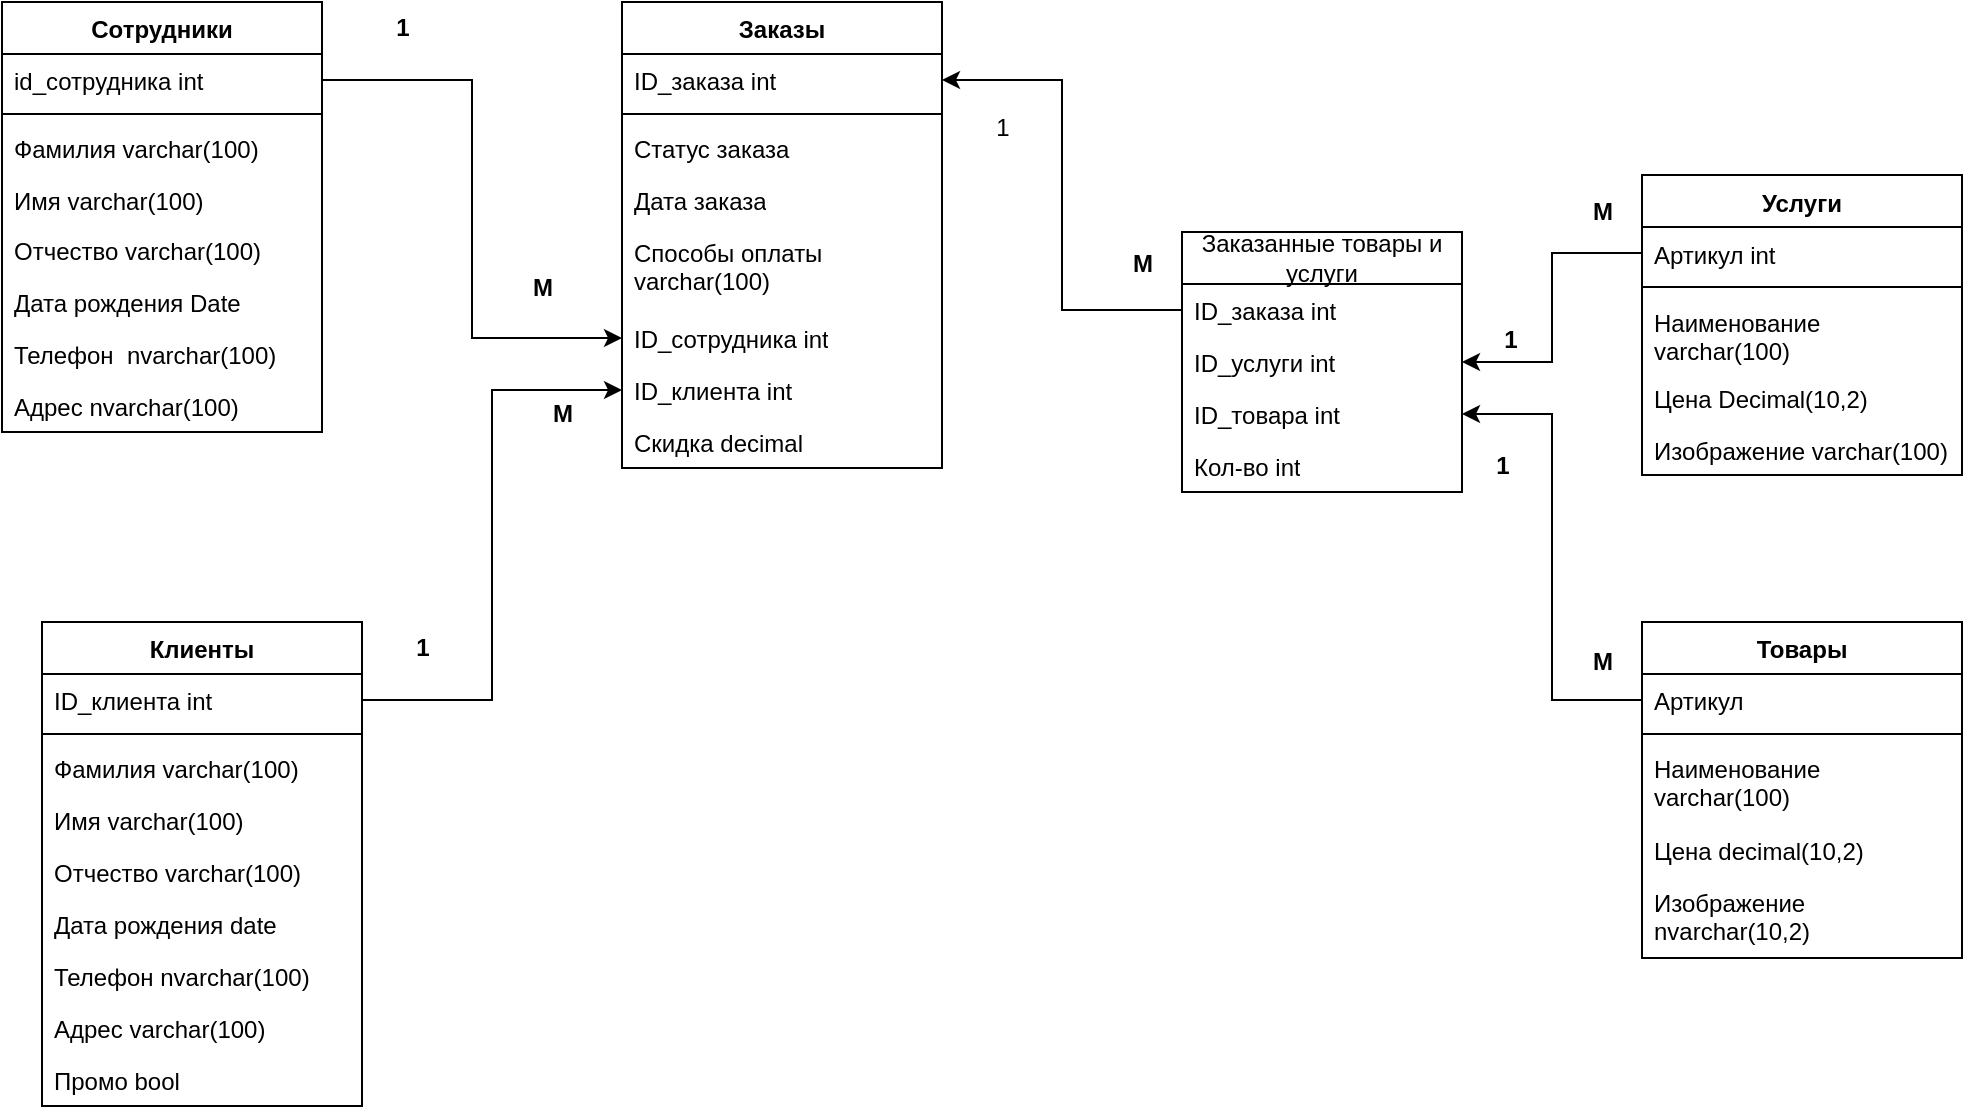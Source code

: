 <mxfile version="26.1.0">
  <diagram name="Страница — 1" id="7B22u_4iDwTozTDMhRsz">
    <mxGraphModel dx="2261" dy="874" grid="1" gridSize="10" guides="1" tooltips="1" connect="1" arrows="1" fold="1" page="1" pageScale="1" pageWidth="827" pageHeight="1169" math="0" shadow="0">
      <root>
        <mxCell id="0" />
        <mxCell id="1" parent="0" />
        <mxCell id="Y850txmaRwRxO48aSvI7-1" value="Заказы" style="swimlane;fontStyle=1;align=center;verticalAlign=top;childLayout=stackLayout;horizontal=1;startSize=26;horizontalStack=0;resizeParent=1;resizeParentMax=0;resizeLast=0;collapsible=1;marginBottom=0;whiteSpace=wrap;html=1;" vertex="1" parent="1">
          <mxGeometry x="-70" y="50" width="160" height="233" as="geometry" />
        </mxCell>
        <mxCell id="Y850txmaRwRxO48aSvI7-2" value="ID_заказа int" style="text;strokeColor=none;fillColor=none;align=left;verticalAlign=top;spacingLeft=4;spacingRight=4;overflow=hidden;rotatable=0;points=[[0,0.5],[1,0.5]];portConstraint=eastwest;whiteSpace=wrap;html=1;" vertex="1" parent="Y850txmaRwRxO48aSvI7-1">
          <mxGeometry y="26" width="160" height="26" as="geometry" />
        </mxCell>
        <mxCell id="Y850txmaRwRxO48aSvI7-3" value="" style="line;strokeWidth=1;fillColor=none;align=left;verticalAlign=middle;spacingTop=-1;spacingLeft=3;spacingRight=3;rotatable=0;labelPosition=right;points=[];portConstraint=eastwest;strokeColor=inherit;" vertex="1" parent="Y850txmaRwRxO48aSvI7-1">
          <mxGeometry y="52" width="160" height="8" as="geometry" />
        </mxCell>
        <mxCell id="Y850txmaRwRxO48aSvI7-35" value="Статус заказа&amp;nbsp;" style="text;strokeColor=none;fillColor=none;align=left;verticalAlign=top;spacingLeft=4;spacingRight=4;overflow=hidden;rotatable=0;points=[[0,0.5],[1,0.5]];portConstraint=eastwest;whiteSpace=wrap;html=1;" vertex="1" parent="Y850txmaRwRxO48aSvI7-1">
          <mxGeometry y="60" width="160" height="26" as="geometry" />
        </mxCell>
        <mxCell id="Y850txmaRwRxO48aSvI7-13" value="Дата заказа" style="text;strokeColor=none;fillColor=none;align=left;verticalAlign=top;spacingLeft=4;spacingRight=4;overflow=hidden;rotatable=0;points=[[0,0.5],[1,0.5]];portConstraint=eastwest;whiteSpace=wrap;html=1;" vertex="1" parent="Y850txmaRwRxO48aSvI7-1">
          <mxGeometry y="86" width="160" height="26" as="geometry" />
        </mxCell>
        <mxCell id="Y850txmaRwRxO48aSvI7-14" value="Способы оплаты varchar(100)" style="text;strokeColor=none;fillColor=none;align=left;verticalAlign=top;spacingLeft=4;spacingRight=4;overflow=hidden;rotatable=0;points=[[0,0.5],[1,0.5]];portConstraint=eastwest;whiteSpace=wrap;html=1;" vertex="1" parent="Y850txmaRwRxO48aSvI7-1">
          <mxGeometry y="112" width="160" height="43" as="geometry" />
        </mxCell>
        <mxCell id="Y850txmaRwRxO48aSvI7-15" value="ID_сотрудника int" style="text;strokeColor=none;fillColor=none;align=left;verticalAlign=top;spacingLeft=4;spacingRight=4;overflow=hidden;rotatable=0;points=[[0,0.5],[1,0.5]];portConstraint=eastwest;whiteSpace=wrap;html=1;" vertex="1" parent="Y850txmaRwRxO48aSvI7-1">
          <mxGeometry y="155" width="160" height="26" as="geometry" />
        </mxCell>
        <mxCell id="Y850txmaRwRxO48aSvI7-17" value="ID_клиента int" style="text;strokeColor=none;fillColor=none;align=left;verticalAlign=top;spacingLeft=4;spacingRight=4;overflow=hidden;rotatable=0;points=[[0,0.5],[1,0.5]];portConstraint=eastwest;whiteSpace=wrap;html=1;" vertex="1" parent="Y850txmaRwRxO48aSvI7-1">
          <mxGeometry y="181" width="160" height="26" as="geometry" />
        </mxCell>
        <mxCell id="Y850txmaRwRxO48aSvI7-48" value="Скидка decimal" style="text;strokeColor=none;fillColor=none;align=left;verticalAlign=top;spacingLeft=4;spacingRight=4;overflow=hidden;rotatable=0;points=[[0,0.5],[1,0.5]];portConstraint=eastwest;whiteSpace=wrap;html=1;" vertex="1" parent="Y850txmaRwRxO48aSvI7-1">
          <mxGeometry y="207" width="160" height="26" as="geometry" />
        </mxCell>
        <mxCell id="Y850txmaRwRxO48aSvI7-5" value="Товары" style="swimlane;fontStyle=1;align=center;verticalAlign=top;childLayout=stackLayout;horizontal=1;startSize=26;horizontalStack=0;resizeParent=1;resizeParentMax=0;resizeLast=0;collapsible=1;marginBottom=0;whiteSpace=wrap;html=1;" vertex="1" parent="1">
          <mxGeometry x="440" y="360" width="160" height="168" as="geometry" />
        </mxCell>
        <mxCell id="Y850txmaRwRxO48aSvI7-6" value="Артикул" style="text;strokeColor=none;fillColor=none;align=left;verticalAlign=top;spacingLeft=4;spacingRight=4;overflow=hidden;rotatable=0;points=[[0,0.5],[1,0.5]];portConstraint=eastwest;whiteSpace=wrap;html=1;" vertex="1" parent="Y850txmaRwRxO48aSvI7-5">
          <mxGeometry y="26" width="160" height="26" as="geometry" />
        </mxCell>
        <mxCell id="Y850txmaRwRxO48aSvI7-7" value="" style="line;strokeWidth=1;fillColor=none;align=left;verticalAlign=middle;spacingTop=-1;spacingLeft=3;spacingRight=3;rotatable=0;labelPosition=right;points=[];portConstraint=eastwest;strokeColor=inherit;" vertex="1" parent="Y850txmaRwRxO48aSvI7-5">
          <mxGeometry y="52" width="160" height="8" as="geometry" />
        </mxCell>
        <mxCell id="Y850txmaRwRxO48aSvI7-8" value="Наименование varchar(100)" style="text;strokeColor=none;fillColor=none;align=left;verticalAlign=top;spacingLeft=4;spacingRight=4;overflow=hidden;rotatable=0;points=[[0,0.5],[1,0.5]];portConstraint=eastwest;whiteSpace=wrap;html=1;" vertex="1" parent="Y850txmaRwRxO48aSvI7-5">
          <mxGeometry y="60" width="160" height="41" as="geometry" />
        </mxCell>
        <mxCell id="Y850txmaRwRxO48aSvI7-19" value="Цена decimal(10,2)" style="text;strokeColor=none;fillColor=none;align=left;verticalAlign=top;spacingLeft=4;spacingRight=4;overflow=hidden;rotatable=0;points=[[0,0.5],[1,0.5]];portConstraint=eastwest;whiteSpace=wrap;html=1;" vertex="1" parent="Y850txmaRwRxO48aSvI7-5">
          <mxGeometry y="101" width="160" height="26" as="geometry" />
        </mxCell>
        <mxCell id="Y850txmaRwRxO48aSvI7-20" value="Изображение nvarchar(10,2)" style="text;strokeColor=none;fillColor=none;align=left;verticalAlign=top;spacingLeft=4;spacingRight=4;overflow=hidden;rotatable=0;points=[[0,0.5],[1,0.5]];portConstraint=eastwest;whiteSpace=wrap;html=1;" vertex="1" parent="Y850txmaRwRxO48aSvI7-5">
          <mxGeometry y="127" width="160" height="41" as="geometry" />
        </mxCell>
        <mxCell id="Y850txmaRwRxO48aSvI7-36" value="Услуги" style="swimlane;fontStyle=1;align=center;verticalAlign=top;childLayout=stackLayout;horizontal=1;startSize=26;horizontalStack=0;resizeParent=1;resizeParentMax=0;resizeLast=0;collapsible=1;marginBottom=0;whiteSpace=wrap;html=1;" vertex="1" parent="1">
          <mxGeometry x="440" y="136.5" width="160" height="150" as="geometry" />
        </mxCell>
        <mxCell id="Y850txmaRwRxO48aSvI7-37" value="Артикул int" style="text;strokeColor=none;fillColor=none;align=left;verticalAlign=top;spacingLeft=4;spacingRight=4;overflow=hidden;rotatable=0;points=[[0,0.5],[1,0.5]];portConstraint=eastwest;whiteSpace=wrap;html=1;" vertex="1" parent="Y850txmaRwRxO48aSvI7-36">
          <mxGeometry y="26" width="160" height="26" as="geometry" />
        </mxCell>
        <mxCell id="Y850txmaRwRxO48aSvI7-38" value="" style="line;strokeWidth=1;fillColor=none;align=left;verticalAlign=middle;spacingTop=-1;spacingLeft=3;spacingRight=3;rotatable=0;labelPosition=right;points=[];portConstraint=eastwest;strokeColor=inherit;" vertex="1" parent="Y850txmaRwRxO48aSvI7-36">
          <mxGeometry y="52" width="160" height="8" as="geometry" />
        </mxCell>
        <mxCell id="Y850txmaRwRxO48aSvI7-39" value="Наименование varchar(100)" style="text;strokeColor=none;fillColor=none;align=left;verticalAlign=top;spacingLeft=4;spacingRight=4;overflow=hidden;rotatable=0;points=[[0,0.5],[1,0.5]];portConstraint=eastwest;whiteSpace=wrap;html=1;" vertex="1" parent="Y850txmaRwRxO48aSvI7-36">
          <mxGeometry y="60" width="160" height="38" as="geometry" />
        </mxCell>
        <mxCell id="Y850txmaRwRxO48aSvI7-40" value="Цена Decimal(10,2)" style="text;strokeColor=none;fillColor=none;align=left;verticalAlign=top;spacingLeft=4;spacingRight=4;overflow=hidden;rotatable=0;points=[[0,0.5],[1,0.5]];portConstraint=eastwest;whiteSpace=wrap;html=1;" vertex="1" parent="Y850txmaRwRxO48aSvI7-36">
          <mxGeometry y="98" width="160" height="26" as="geometry" />
        </mxCell>
        <mxCell id="Y850txmaRwRxO48aSvI7-41" value="Изображение varchar(100)" style="text;strokeColor=none;fillColor=none;align=left;verticalAlign=top;spacingLeft=4;spacingRight=4;overflow=hidden;rotatable=0;points=[[0,0.5],[1,0.5]];portConstraint=eastwest;whiteSpace=wrap;html=1;" vertex="1" parent="Y850txmaRwRxO48aSvI7-36">
          <mxGeometry y="124" width="160" height="26" as="geometry" />
        </mxCell>
        <mxCell id="Y850txmaRwRxO48aSvI7-9" value="Сотрудники" style="swimlane;fontStyle=1;align=center;verticalAlign=top;childLayout=stackLayout;horizontal=1;startSize=26;horizontalStack=0;resizeParent=1;resizeParentMax=0;resizeLast=0;collapsible=1;marginBottom=0;whiteSpace=wrap;html=1;" vertex="1" parent="1">
          <mxGeometry x="-380" y="50" width="160" height="215" as="geometry" />
        </mxCell>
        <mxCell id="Y850txmaRwRxO48aSvI7-10" value="id_сотрудника int" style="text;strokeColor=none;fillColor=none;align=left;verticalAlign=top;spacingLeft=4;spacingRight=4;overflow=hidden;rotatable=0;points=[[0,0.5],[1,0.5]];portConstraint=eastwest;whiteSpace=wrap;html=1;" vertex="1" parent="Y850txmaRwRxO48aSvI7-9">
          <mxGeometry y="26" width="160" height="26" as="geometry" />
        </mxCell>
        <mxCell id="Y850txmaRwRxO48aSvI7-11" value="" style="line;strokeWidth=1;fillColor=none;align=left;verticalAlign=middle;spacingTop=-1;spacingLeft=3;spacingRight=3;rotatable=0;labelPosition=right;points=[];portConstraint=eastwest;strokeColor=inherit;" vertex="1" parent="Y850txmaRwRxO48aSvI7-9">
          <mxGeometry y="52" width="160" height="8" as="geometry" />
        </mxCell>
        <mxCell id="Y850txmaRwRxO48aSvI7-12" value="Фамилия varchar(100)" style="text;strokeColor=none;fillColor=none;align=left;verticalAlign=top;spacingLeft=4;spacingRight=4;overflow=hidden;rotatable=0;points=[[0,0.5],[1,0.5]];portConstraint=eastwest;whiteSpace=wrap;html=1;" vertex="1" parent="Y850txmaRwRxO48aSvI7-9">
          <mxGeometry y="60" width="160" height="26" as="geometry" />
        </mxCell>
        <mxCell id="Y850txmaRwRxO48aSvI7-33" value="Имя varchar(100)" style="text;strokeColor=none;fillColor=none;align=left;verticalAlign=top;spacingLeft=4;spacingRight=4;overflow=hidden;rotatable=0;points=[[0,0.5],[1,0.5]];portConstraint=eastwest;whiteSpace=wrap;html=1;" vertex="1" parent="Y850txmaRwRxO48aSvI7-9">
          <mxGeometry y="86" width="160" height="25" as="geometry" />
        </mxCell>
        <mxCell id="Y850txmaRwRxO48aSvI7-34" value="Отчество varchar(100)" style="text;strokeColor=none;fillColor=none;align=left;verticalAlign=top;spacingLeft=4;spacingRight=4;overflow=hidden;rotatable=0;points=[[0,0.5],[1,0.5]];portConstraint=eastwest;whiteSpace=wrap;html=1;" vertex="1" parent="Y850txmaRwRxO48aSvI7-9">
          <mxGeometry y="111" width="160" height="26" as="geometry" />
        </mxCell>
        <mxCell id="Y850txmaRwRxO48aSvI7-21" value="Дата рождения Date" style="text;strokeColor=none;fillColor=none;align=left;verticalAlign=top;spacingLeft=4;spacingRight=4;overflow=hidden;rotatable=0;points=[[0,0.5],[1,0.5]];portConstraint=eastwest;whiteSpace=wrap;html=1;" vertex="1" parent="Y850txmaRwRxO48aSvI7-9">
          <mxGeometry y="137" width="160" height="26" as="geometry" />
        </mxCell>
        <mxCell id="Y850txmaRwRxO48aSvI7-22" value="Телефон&amp;nbsp; nvarchar(100)" style="text;strokeColor=none;fillColor=none;align=left;verticalAlign=top;spacingLeft=4;spacingRight=4;overflow=hidden;rotatable=0;points=[[0,0.5],[1,0.5]];portConstraint=eastwest;whiteSpace=wrap;html=1;" vertex="1" parent="Y850txmaRwRxO48aSvI7-9">
          <mxGeometry y="163" width="160" height="26" as="geometry" />
        </mxCell>
        <mxCell id="Y850txmaRwRxO48aSvI7-23" value="Адрес nvarchar(100)" style="text;strokeColor=none;fillColor=none;align=left;verticalAlign=top;spacingLeft=4;spacingRight=4;overflow=hidden;rotatable=0;points=[[0,0.5],[1,0.5]];portConstraint=eastwest;whiteSpace=wrap;html=1;" vertex="1" parent="Y850txmaRwRxO48aSvI7-9">
          <mxGeometry y="189" width="160" height="26" as="geometry" />
        </mxCell>
        <mxCell id="Y850txmaRwRxO48aSvI7-24" value="Клиенты" style="swimlane;fontStyle=1;align=center;verticalAlign=top;childLayout=stackLayout;horizontal=1;startSize=26;horizontalStack=0;resizeParent=1;resizeParentMax=0;resizeLast=0;collapsible=1;marginBottom=0;whiteSpace=wrap;html=1;" vertex="1" parent="1">
          <mxGeometry x="-360" y="360" width="160" height="242" as="geometry" />
        </mxCell>
        <mxCell id="Y850txmaRwRxO48aSvI7-25" value="ID_клиента int" style="text;strokeColor=none;fillColor=none;align=left;verticalAlign=top;spacingLeft=4;spacingRight=4;overflow=hidden;rotatable=0;points=[[0,0.5],[1,0.5]];portConstraint=eastwest;whiteSpace=wrap;html=1;" vertex="1" parent="Y850txmaRwRxO48aSvI7-24">
          <mxGeometry y="26" width="160" height="26" as="geometry" />
        </mxCell>
        <mxCell id="Y850txmaRwRxO48aSvI7-26" value="" style="line;strokeWidth=1;fillColor=none;align=left;verticalAlign=middle;spacingTop=-1;spacingLeft=3;spacingRight=3;rotatable=0;labelPosition=right;points=[];portConstraint=eastwest;strokeColor=inherit;" vertex="1" parent="Y850txmaRwRxO48aSvI7-24">
          <mxGeometry y="52" width="160" height="8" as="geometry" />
        </mxCell>
        <mxCell id="Y850txmaRwRxO48aSvI7-27" value="Фамилия varchar(100)" style="text;strokeColor=none;fillColor=none;align=left;verticalAlign=top;spacingLeft=4;spacingRight=4;overflow=hidden;rotatable=0;points=[[0,0.5],[1,0.5]];portConstraint=eastwest;whiteSpace=wrap;html=1;" vertex="1" parent="Y850txmaRwRxO48aSvI7-24">
          <mxGeometry y="60" width="160" height="26" as="geometry" />
        </mxCell>
        <mxCell id="Y850txmaRwRxO48aSvI7-31" value="Имя varchar(100)" style="text;strokeColor=none;fillColor=none;align=left;verticalAlign=top;spacingLeft=4;spacingRight=4;overflow=hidden;rotatable=0;points=[[0,0.5],[1,0.5]];portConstraint=eastwest;whiteSpace=wrap;html=1;" vertex="1" parent="Y850txmaRwRxO48aSvI7-24">
          <mxGeometry y="86" width="160" height="26" as="geometry" />
        </mxCell>
        <mxCell id="Y850txmaRwRxO48aSvI7-32" value="Отчество varchar(100)" style="text;strokeColor=none;fillColor=none;align=left;verticalAlign=top;spacingLeft=4;spacingRight=4;overflow=hidden;rotatable=0;points=[[0,0.5],[1,0.5]];portConstraint=eastwest;whiteSpace=wrap;html=1;" vertex="1" parent="Y850txmaRwRxO48aSvI7-24">
          <mxGeometry y="112" width="160" height="26" as="geometry" />
        </mxCell>
        <mxCell id="Y850txmaRwRxO48aSvI7-28" value="Дата рождения date" style="text;strokeColor=none;fillColor=none;align=left;verticalAlign=top;spacingLeft=4;spacingRight=4;overflow=hidden;rotatable=0;points=[[0,0.5],[1,0.5]];portConstraint=eastwest;whiteSpace=wrap;html=1;" vertex="1" parent="Y850txmaRwRxO48aSvI7-24">
          <mxGeometry y="138" width="160" height="26" as="geometry" />
        </mxCell>
        <mxCell id="Y850txmaRwRxO48aSvI7-29" value="Телефон nvarchar(100)" style="text;strokeColor=none;fillColor=none;align=left;verticalAlign=top;spacingLeft=4;spacingRight=4;overflow=hidden;rotatable=0;points=[[0,0.5],[1,0.5]];portConstraint=eastwest;whiteSpace=wrap;html=1;" vertex="1" parent="Y850txmaRwRxO48aSvI7-24">
          <mxGeometry y="164" width="160" height="26" as="geometry" />
        </mxCell>
        <mxCell id="Y850txmaRwRxO48aSvI7-30" value="Адрес varchar(100)" style="text;strokeColor=none;fillColor=none;align=left;verticalAlign=top;spacingLeft=4;spacingRight=4;overflow=hidden;rotatable=0;points=[[0,0.5],[1,0.5]];portConstraint=eastwest;whiteSpace=wrap;html=1;" vertex="1" parent="Y850txmaRwRxO48aSvI7-24">
          <mxGeometry y="190" width="160" height="26" as="geometry" />
        </mxCell>
        <mxCell id="Y850txmaRwRxO48aSvI7-47" value="Промо bool" style="text;strokeColor=none;fillColor=none;align=left;verticalAlign=top;spacingLeft=4;spacingRight=4;overflow=hidden;rotatable=0;points=[[0,0.5],[1,0.5]];portConstraint=eastwest;whiteSpace=wrap;html=1;" vertex="1" parent="Y850txmaRwRxO48aSvI7-24">
          <mxGeometry y="216" width="160" height="26" as="geometry" />
        </mxCell>
        <mxCell id="Y850txmaRwRxO48aSvI7-42" style="edgeStyle=orthogonalEdgeStyle;rounded=0;orthogonalLoop=1;jettySize=auto;html=1;entryX=0;entryY=0.5;entryDx=0;entryDy=0;" edge="1" parent="1" source="Y850txmaRwRxO48aSvI7-10" target="Y850txmaRwRxO48aSvI7-15">
          <mxGeometry relative="1" as="geometry" />
        </mxCell>
        <mxCell id="Y850txmaRwRxO48aSvI7-43" style="edgeStyle=orthogonalEdgeStyle;rounded=0;orthogonalLoop=1;jettySize=auto;html=1;exitX=1;exitY=0.5;exitDx=0;exitDy=0;entryX=0;entryY=0.5;entryDx=0;entryDy=0;" edge="1" parent="1" source="Y850txmaRwRxO48aSvI7-25" target="Y850txmaRwRxO48aSvI7-17">
          <mxGeometry relative="1" as="geometry" />
        </mxCell>
        <mxCell id="Y850txmaRwRxO48aSvI7-49" value="Заказанные товары и услуги" style="swimlane;fontStyle=0;childLayout=stackLayout;horizontal=1;startSize=26;fillColor=none;horizontalStack=0;resizeParent=1;resizeParentMax=0;resizeLast=0;collapsible=1;marginBottom=0;whiteSpace=wrap;html=1;" vertex="1" parent="1">
          <mxGeometry x="210" y="165" width="140" height="130" as="geometry" />
        </mxCell>
        <mxCell id="Y850txmaRwRxO48aSvI7-50" value="ID_заказа int" style="text;strokeColor=none;fillColor=none;align=left;verticalAlign=top;spacingLeft=4;spacingRight=4;overflow=hidden;rotatable=0;points=[[0,0.5],[1,0.5]];portConstraint=eastwest;whiteSpace=wrap;html=1;" vertex="1" parent="Y850txmaRwRxO48aSvI7-49">
          <mxGeometry y="26" width="140" height="26" as="geometry" />
        </mxCell>
        <mxCell id="Y850txmaRwRxO48aSvI7-53" value="ID_услуги int" style="text;strokeColor=none;fillColor=none;align=left;verticalAlign=top;spacingLeft=4;spacingRight=4;overflow=hidden;rotatable=0;points=[[0,0.5],[1,0.5]];portConstraint=eastwest;whiteSpace=wrap;html=1;" vertex="1" parent="Y850txmaRwRxO48aSvI7-49">
          <mxGeometry y="52" width="140" height="26" as="geometry" />
        </mxCell>
        <mxCell id="Y850txmaRwRxO48aSvI7-51" value="ID_товара int" style="text;strokeColor=none;fillColor=none;align=left;verticalAlign=top;spacingLeft=4;spacingRight=4;overflow=hidden;rotatable=0;points=[[0,0.5],[1,0.5]];portConstraint=eastwest;whiteSpace=wrap;html=1;" vertex="1" parent="Y850txmaRwRxO48aSvI7-49">
          <mxGeometry y="78" width="140" height="26" as="geometry" />
        </mxCell>
        <mxCell id="Y850txmaRwRxO48aSvI7-52" value="Кол-во int" style="text;strokeColor=none;fillColor=none;align=left;verticalAlign=top;spacingLeft=4;spacingRight=4;overflow=hidden;rotatable=0;points=[[0,0.5],[1,0.5]];portConstraint=eastwest;whiteSpace=wrap;html=1;" vertex="1" parent="Y850txmaRwRxO48aSvI7-49">
          <mxGeometry y="104" width="140" height="26" as="geometry" />
        </mxCell>
        <mxCell id="Y850txmaRwRxO48aSvI7-54" style="edgeStyle=orthogonalEdgeStyle;rounded=0;orthogonalLoop=1;jettySize=auto;html=1;entryX=1;entryY=0.5;entryDx=0;entryDy=0;" edge="1" parent="1" source="Y850txmaRwRxO48aSvI7-50" target="Y850txmaRwRxO48aSvI7-2">
          <mxGeometry relative="1" as="geometry" />
        </mxCell>
        <mxCell id="Y850txmaRwRxO48aSvI7-55" style="edgeStyle=orthogonalEdgeStyle;rounded=0;orthogonalLoop=1;jettySize=auto;html=1;exitX=0;exitY=0.5;exitDx=0;exitDy=0;" edge="1" parent="1" source="Y850txmaRwRxO48aSvI7-37" target="Y850txmaRwRxO48aSvI7-53">
          <mxGeometry relative="1" as="geometry" />
        </mxCell>
        <mxCell id="Y850txmaRwRxO48aSvI7-57" style="edgeStyle=orthogonalEdgeStyle;rounded=0;orthogonalLoop=1;jettySize=auto;html=1;exitX=0;exitY=0.5;exitDx=0;exitDy=0;entryX=1;entryY=0.5;entryDx=0;entryDy=0;" edge="1" parent="1" source="Y850txmaRwRxO48aSvI7-6" target="Y850txmaRwRxO48aSvI7-51">
          <mxGeometry relative="1" as="geometry" />
        </mxCell>
        <mxCell id="Y850txmaRwRxO48aSvI7-58" value="1" style="text;align=center;fontStyle=1;verticalAlign=middle;spacingLeft=3;spacingRight=3;strokeColor=none;rotatable=0;points=[[0,0.5],[1,0.5]];portConstraint=eastwest;html=1;" vertex="1" parent="1">
          <mxGeometry x="-210" y="360" width="80" height="26" as="geometry" />
        </mxCell>
        <mxCell id="Y850txmaRwRxO48aSvI7-59" value="М" style="text;align=center;fontStyle=1;verticalAlign=middle;spacingLeft=3;spacingRight=3;strokeColor=none;rotatable=0;points=[[0,0.5],[1,0.5]];portConstraint=eastwest;html=1;" vertex="1" parent="1">
          <mxGeometry x="-150" y="180" width="80" height="26" as="geometry" />
        </mxCell>
        <mxCell id="Y850txmaRwRxO48aSvI7-60" value="1" style="text;align=center;fontStyle=1;verticalAlign=middle;spacingLeft=3;spacingRight=3;strokeColor=none;rotatable=0;points=[[0,0.5],[1,0.5]];portConstraint=eastwest;html=1;" vertex="1" parent="1">
          <mxGeometry x="-220" y="50" width="80" height="26" as="geometry" />
        </mxCell>
        <mxCell id="Y850txmaRwRxO48aSvI7-61" value="1" style="text;align=center;fontStyle=1;verticalAlign=middle;spacingLeft=3;spacingRight=3;strokeColor=none;rotatable=0;points=[[0,0.5],[1,0.5]];portConstraint=eastwest;html=1;" vertex="1" parent="1">
          <mxGeometry x="334" y="206" width="80" height="26" as="geometry" />
        </mxCell>
        <mxCell id="Y850txmaRwRxO48aSvI7-62" value="1" style="text;align=center;fontStyle=1;verticalAlign=middle;spacingLeft=3;spacingRight=3;strokeColor=none;rotatable=0;points=[[0,0.5],[1,0.5]];portConstraint=eastwest;html=1;" vertex="1" parent="1">
          <mxGeometry x="330" y="269" width="80" height="26" as="geometry" />
        </mxCell>
        <mxCell id="Y850txmaRwRxO48aSvI7-65" value="1" style="text;html=1;align=center;verticalAlign=middle;resizable=0;points=[];autosize=1;strokeColor=none;fillColor=none;" vertex="1" parent="1">
          <mxGeometry x="105" y="98" width="30" height="30" as="geometry" />
        </mxCell>
        <mxCell id="Y850txmaRwRxO48aSvI7-67" value="&lt;span style=&quot;color: rgba(0, 0, 0, 0); font-family: monospace; font-size: 0px; text-align: start;&quot;&gt;%3CmxGraphModel%3E%3Croot%3E%3CmxCell%20id%3D%220%22%2F%3E%3CmxCell%20id%3D%221%22%20parent%3D%220%22%2F%3E%3CmxCell%20id%3D%222%22%20value%3D%22%D0%9C%22%20style%3D%22text%3Balign%3Dcenter%3BfontStyle%3D1%3BverticalAlign%3Dmiddle%3BspacingLeft%3D3%3BspacingRight%3D3%3BstrokeColor%3Dnone%3Brotatable%3D0%3Bpoints%3D%5B%5B0%2C0.5%5D%2C%5B1%2C0.5%5D%5D%3BportConstraint%3Deastwest%3Bhtml%3D1%3B%22%20vertex%3D%221%22%20parent%3D%221%22%3E%3CmxGeometry%20x%3D%22-150%22%20y%3D%22180%22%20width%3D%2280%22%20height%3D%2226%22%20as%3D%22geometry%22%2F%3E%3C%2FmxCell%3E%3C%2Froot%3E%3C%2FmxGraphModel%3E&lt;/span&gt;" style="text;html=1;align=center;verticalAlign=middle;resizable=0;points=[];autosize=1;strokeColor=none;fillColor=none;" vertex="1" parent="1">
          <mxGeometry x="410" y="128" width="20" height="30" as="geometry" />
        </mxCell>
        <mxCell id="Y850txmaRwRxO48aSvI7-68" value="М" style="text;align=center;fontStyle=1;verticalAlign=middle;spacingLeft=3;spacingRight=3;strokeColor=none;rotatable=0;points=[[0,0.5],[1,0.5]];portConstraint=eastwest;html=1;" vertex="1" parent="1">
          <mxGeometry x="380" y="142" width="80" height="26" as="geometry" />
        </mxCell>
        <mxCell id="Y850txmaRwRxO48aSvI7-69" value="М" style="text;align=center;fontStyle=1;verticalAlign=middle;spacingLeft=3;spacingRight=3;strokeColor=none;rotatable=0;points=[[0,0.5],[1,0.5]];portConstraint=eastwest;html=1;" vertex="1" parent="1">
          <mxGeometry x="380" y="370" width="80" height="20" as="geometry" />
        </mxCell>
        <mxCell id="Y850txmaRwRxO48aSvI7-70" value="М" style="text;align=center;fontStyle=1;verticalAlign=middle;spacingLeft=3;spacingRight=3;strokeColor=none;rotatable=0;points=[[0,0.5],[1,0.5]];portConstraint=eastwest;html=1;" vertex="1" parent="1">
          <mxGeometry x="150" y="168" width="80" height="26" as="geometry" />
        </mxCell>
        <mxCell id="Y850txmaRwRxO48aSvI7-71" value="М" style="text;align=center;fontStyle=1;verticalAlign=middle;spacingLeft=3;spacingRight=3;strokeColor=none;rotatable=0;points=[[0,0.5],[1,0.5]];portConstraint=eastwest;html=1;" vertex="1" parent="1">
          <mxGeometry x="-140" y="243" width="80" height="26" as="geometry" />
        </mxCell>
      </root>
    </mxGraphModel>
  </diagram>
</mxfile>
